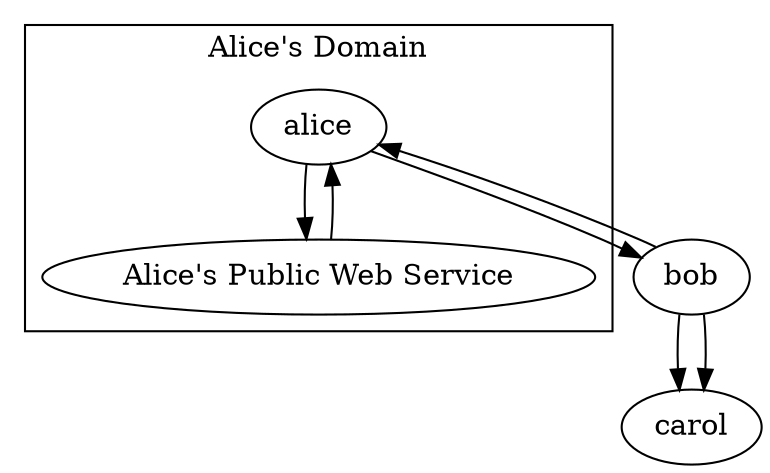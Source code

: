 digraph LightningPlaynet {
  "alice"
    -> "bob"
    -> "carol"

  "bob" -> {
    "alice"
    "carol"
  }

  subgraph cluster_externals {
    label = "Alice's Domain"
    "alice"
    "Alice's Public Web Service"

    "Alice's Public Web Service" -> "alice"
    "alice" -> "Alice's Public Web Service"
  }
}
